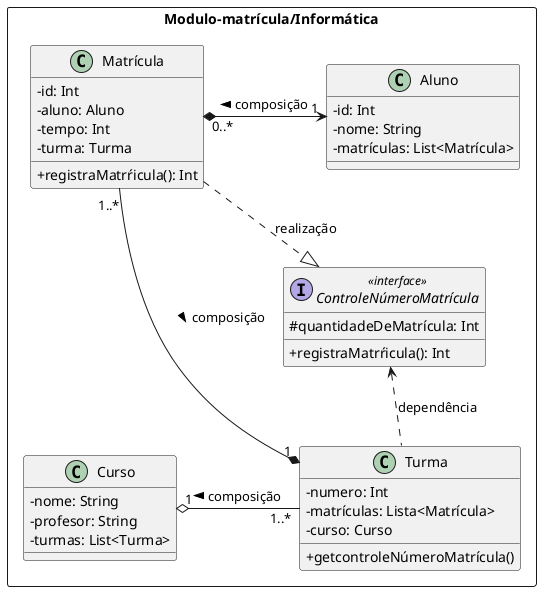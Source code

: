 @startuml matriculaInformatica
skinparam ClassAttributeIconSize 0

package Modulo-matrícula/Informática <<Rectangle>> {

    class Aluno {
    - id: Int
    - nome: String
    - matrículas: List<Matrícula>
  }

  Aluno "1" <-l-* "0..*" Matrícula: composição >

  class Matrícula {
    - id: Int
    - aluno: Aluno
    - tempo: Int
    - turma: Turma
    + registraMatrŕicula(): Int
  }

  Matrícula ..|> ControleNúmeroMatrícula: realização


  interface ControleNúmeroMatrícula <<interface>> {
    # quantidadeDeMatrícula: Int
    + registraMatrŕicula(): Int
  }

  ControleNúmeroMatrícula <.. Turma: dependência

  Matrícula "1..*" --* "1" Turma: composição >

  class Turma {
    - numero: Int
    - matrículas: Lista<Matrícula>
    - curso: Curso
    + getcontroleNúmeroMatrícula()
  }

  Turma "1..*"  -l-o "1" Curso: composição >

  class Curso {
    - nome: String
    - profesor: String
    - turmas: List<Turma>
  }

}
@enduml